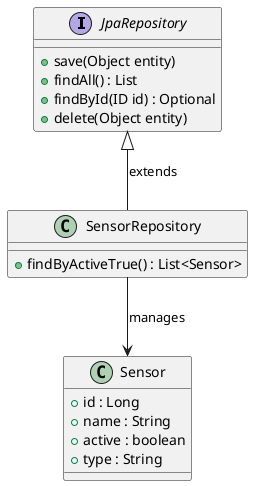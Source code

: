@startuml

    interface JpaRepository {
        +save(Object entity)
        +findAll() : List
        +findById(ID id) : Optional
        +delete(Object entity)
    }

    class SensorRepository {
        +findByActiveTrue() : List<Sensor>
    }

    JpaRepository <|-- SensorRepository : extends
    SensorRepository --> Sensor : manages

    class Sensor {
        +id : Long
        +name : String
        +active : boolean
        +type : String
    }

@enduml
